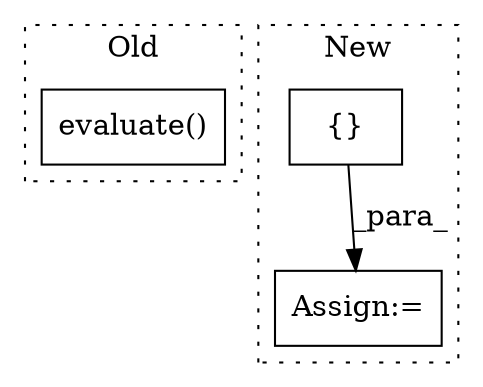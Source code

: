 digraph G {
subgraph cluster0 {
1 [label="evaluate()" a="75" s="10908,10957" l="17,1" shape="box"];
label = "Old";
style="dotted";
}
subgraph cluster1 {
2 [label="{}" a="59" s="11354,11409" l="1,0" shape="box"];
3 [label="Assign:=" a="68" s="11336" l="3" shape="box"];
label = "New";
style="dotted";
}
2 -> 3 [label="_para_"];
}